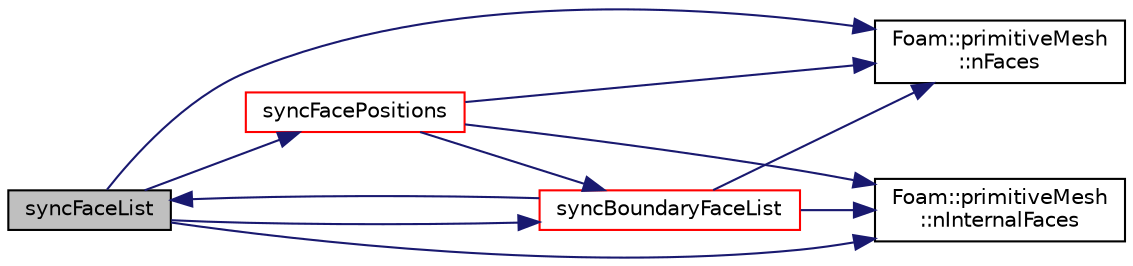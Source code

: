 digraph "syncFaceList"
{
  bgcolor="transparent";
  edge [fontname="Helvetica",fontsize="10",labelfontname="Helvetica",labelfontsize="10"];
  node [fontname="Helvetica",fontsize="10",shape=record];
  rankdir="LR";
  Node1 [label="syncFaceList",height=0.2,width=0.4,color="black", fillcolor="grey75", style="filled", fontcolor="black"];
  Node1 -> Node2 [color="midnightblue",fontsize="10",style="solid",fontname="Helvetica"];
  Node2 [label="Foam::primitiveMesh\l::nFaces",height=0.2,width=0.4,color="black",URL="$a01969.html#a9be088de373a98524a153de7da0e92e8"];
  Node1 -> Node3 [color="midnightblue",fontsize="10",style="solid",fontname="Helvetica"];
  Node3 [label="Foam::primitiveMesh\l::nInternalFaces",height=0.2,width=0.4,color="black",URL="$a01969.html#aa1eec60bd258a70018b8ffda0dced7bb"];
  Node1 -> Node4 [color="midnightblue",fontsize="10",style="solid",fontname="Helvetica"];
  Node4 [label="syncBoundaryFaceList",height=0.2,width=0.4,color="red",URL="$a02545.html#a1885668646afb3cf257512c56daa9b2f",tooltip="Synchronize values on boundary faces only. "];
  Node4 -> Node2 [color="midnightblue",fontsize="10",style="solid",fontname="Helvetica"];
  Node4 -> Node3 [color="midnightblue",fontsize="10",style="solid",fontname="Helvetica"];
  Node4 -> Node1 [color="midnightblue",fontsize="10",style="solid",fontname="Helvetica"];
  Node1 -> Node5 [color="midnightblue",fontsize="10",style="solid",fontname="Helvetica"];
  Node5 [label="syncFacePositions",height=0.2,width=0.4,color="red",URL="$a02545.html#a7ae518045a79b8f299ca4d64db0b96b4",tooltip="Synchronize locations on all mesh faces. "];
  Node5 -> Node2 [color="midnightblue",fontsize="10",style="solid",fontname="Helvetica"];
  Node5 -> Node3 [color="midnightblue",fontsize="10",style="solid",fontname="Helvetica"];
  Node5 -> Node4 [color="midnightblue",fontsize="10",style="solid",fontname="Helvetica"];
}
